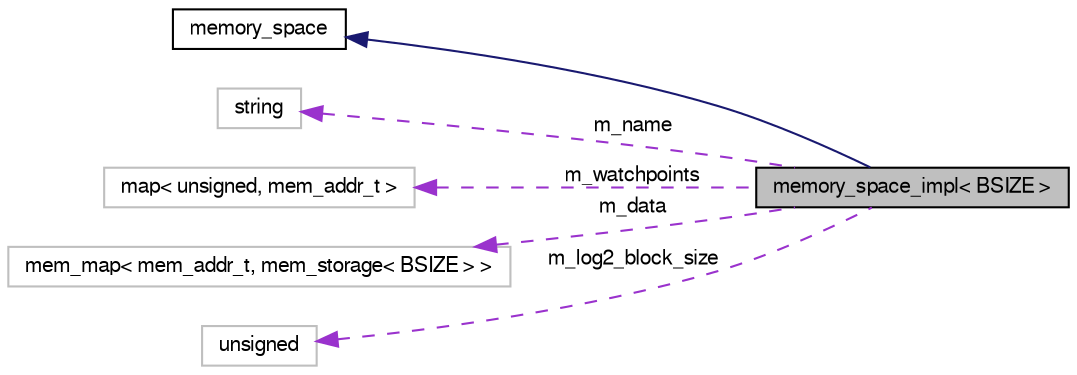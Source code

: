 digraph G
{
  bgcolor="transparent";
  edge [fontname="FreeSans",fontsize="10",labelfontname="FreeSans",labelfontsize="10"];
  node [fontname="FreeSans",fontsize="10",shape=record];
  rankdir=LR;
  Node1 [label="memory_space_impl\< BSIZE \>",height=0.2,width=0.4,color="black", fillcolor="grey75", style="filled" fontcolor="black"];
  Node2 -> Node1 [dir=back,color="midnightblue",fontsize="10",style="solid",fontname="FreeSans"];
  Node2 [label="memory_space",height=0.2,width=0.4,color="black",URL="$classmemory__space.html"];
  Node3 -> Node1 [dir=back,color="darkorchid3",fontsize="10",style="dashed",label="m_name",fontname="FreeSans"];
  Node3 [label="string",height=0.2,width=0.4,color="grey75"];
  Node4 -> Node1 [dir=back,color="darkorchid3",fontsize="10",style="dashed",label="m_watchpoints",fontname="FreeSans"];
  Node4 [label="map\< unsigned, mem_addr_t \>",height=0.2,width=0.4,color="grey75"];
  Node5 -> Node1 [dir=back,color="darkorchid3",fontsize="10",style="dashed",label="m_data",fontname="FreeSans"];
  Node5 [label="mem_map\< mem_addr_t, mem_storage\< BSIZE \> \>",height=0.2,width=0.4,color="grey75"];
  Node6 -> Node1 [dir=back,color="darkorchid3",fontsize="10",style="dashed",label="m_log2_block_size",fontname="FreeSans"];
  Node6 [label="unsigned",height=0.2,width=0.4,color="grey75"];
}
